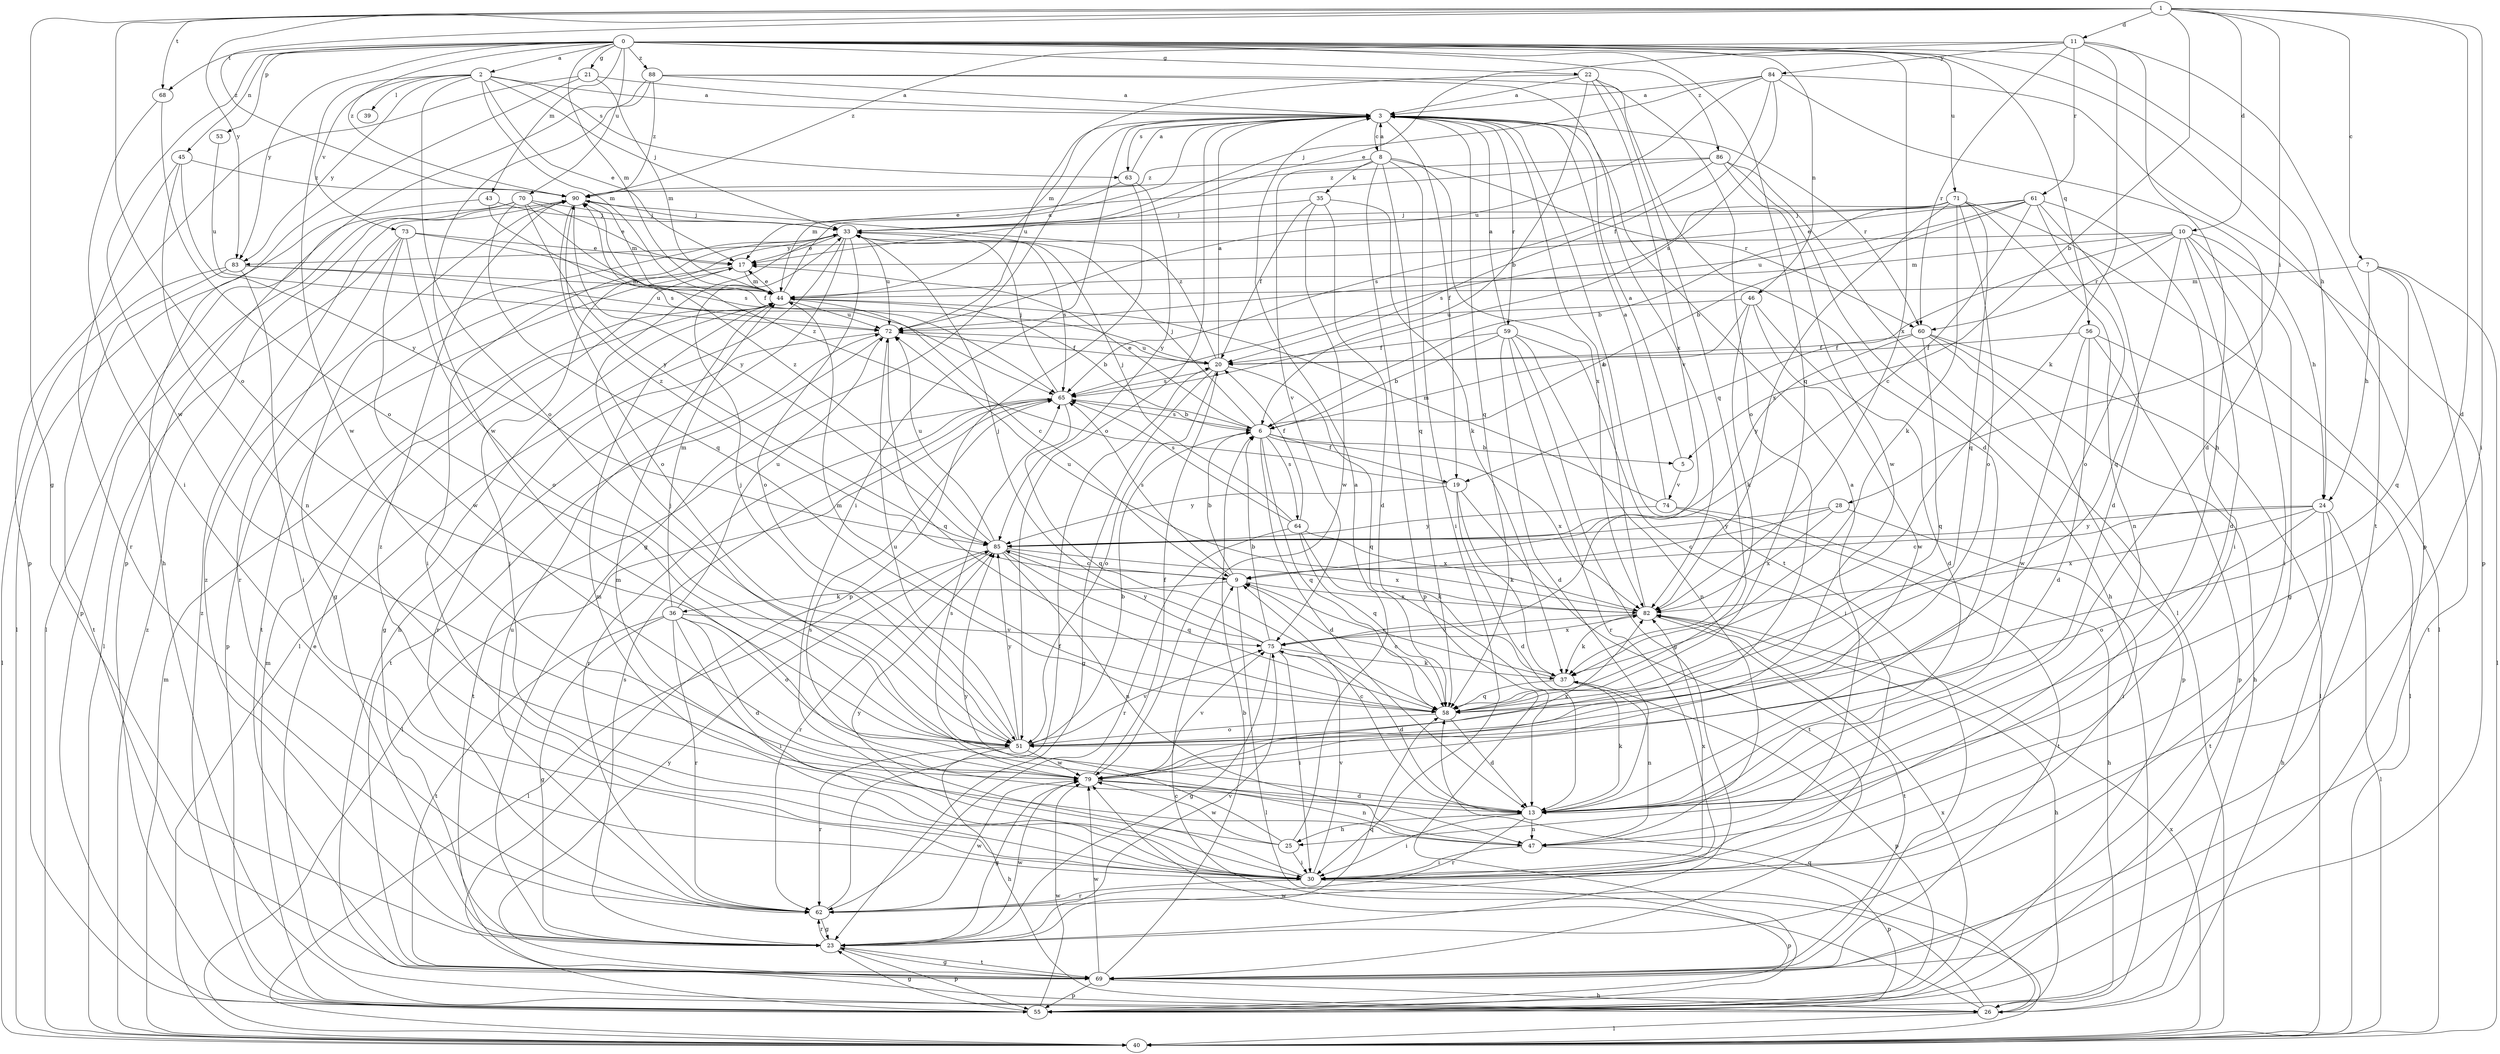 strict digraph  {
0;
1;
2;
3;
5;
6;
7;
8;
9;
10;
11;
13;
17;
19;
20;
21;
22;
23;
24;
25;
26;
28;
30;
33;
35;
36;
37;
39;
40;
43;
44;
45;
46;
47;
51;
53;
55;
56;
58;
59;
60;
61;
62;
63;
64;
65;
68;
69;
70;
71;
72;
73;
74;
75;
79;
82;
83;
84;
85;
86;
88;
90;
0 -> 2  [label=a];
0 -> 21  [label=g];
0 -> 22  [label=g];
0 -> 24  [label=h];
0 -> 43  [label=m];
0 -> 44  [label=m];
0 -> 45  [label=n];
0 -> 46  [label=n];
0 -> 53  [label=p];
0 -> 55  [label=p];
0 -> 56  [label=q];
0 -> 58  [label=q];
0 -> 68  [label=t];
0 -> 70  [label=u];
0 -> 71  [label=u];
0 -> 79  [label=w];
0 -> 82  [label=x];
0 -> 83  [label=y];
0 -> 86  [label=z];
0 -> 88  [label=z];
0 -> 90  [label=z];
1 -> 5  [label=b];
1 -> 7  [label=c];
1 -> 10  [label=d];
1 -> 11  [label=d];
1 -> 13  [label=d];
1 -> 23  [label=g];
1 -> 28  [label=i];
1 -> 30  [label=i];
1 -> 51  [label=o];
1 -> 68  [label=t];
1 -> 83  [label=y];
1 -> 90  [label=z];
2 -> 3  [label=a];
2 -> 17  [label=e];
2 -> 33  [label=j];
2 -> 39  [label=l];
2 -> 44  [label=m];
2 -> 51  [label=o];
2 -> 63  [label=s];
2 -> 73  [label=v];
2 -> 79  [label=w];
2 -> 83  [label=y];
3 -> 8  [label=c];
3 -> 19  [label=f];
3 -> 23  [label=g];
3 -> 30  [label=i];
3 -> 51  [label=o];
3 -> 58  [label=q];
3 -> 59  [label=r];
3 -> 60  [label=r];
3 -> 63  [label=s];
3 -> 69  [label=t];
3 -> 72  [label=u];
5 -> 3  [label=a];
5 -> 74  [label=v];
6 -> 5  [label=b];
6 -> 13  [label=d];
6 -> 17  [label=e];
6 -> 19  [label=f];
6 -> 33  [label=j];
6 -> 58  [label=q];
6 -> 64  [label=s];
6 -> 65  [label=s];
6 -> 82  [label=x];
7 -> 24  [label=h];
7 -> 40  [label=l];
7 -> 44  [label=m];
7 -> 58  [label=q];
7 -> 69  [label=t];
8 -> 3  [label=a];
8 -> 30  [label=i];
8 -> 35  [label=k];
8 -> 55  [label=p];
8 -> 58  [label=q];
8 -> 60  [label=r];
8 -> 75  [label=v];
8 -> 82  [label=x];
8 -> 90  [label=z];
9 -> 6  [label=b];
9 -> 36  [label=k];
9 -> 40  [label=l];
9 -> 65  [label=s];
9 -> 82  [label=x];
9 -> 90  [label=z];
10 -> 13  [label=d];
10 -> 19  [label=f];
10 -> 23  [label=g];
10 -> 24  [label=h];
10 -> 30  [label=i];
10 -> 44  [label=m];
10 -> 58  [label=q];
10 -> 60  [label=r];
10 -> 83  [label=y];
11 -> 17  [label=e];
11 -> 25  [label=h];
11 -> 37  [label=k];
11 -> 60  [label=r];
11 -> 61  [label=r];
11 -> 69  [label=t];
11 -> 84  [label=y];
11 -> 90  [label=z];
13 -> 9  [label=c];
13 -> 25  [label=h];
13 -> 30  [label=i];
13 -> 37  [label=k];
13 -> 47  [label=n];
13 -> 62  [label=r];
13 -> 65  [label=s];
17 -> 44  [label=m];
17 -> 55  [label=p];
17 -> 69  [label=t];
19 -> 13  [label=d];
19 -> 37  [label=k];
19 -> 69  [label=t];
19 -> 85  [label=y];
19 -> 90  [label=z];
20 -> 3  [label=a];
20 -> 23  [label=g];
20 -> 51  [label=o];
20 -> 58  [label=q];
20 -> 65  [label=s];
20 -> 72  [label=u];
20 -> 90  [label=z];
21 -> 3  [label=a];
21 -> 26  [label=h];
21 -> 44  [label=m];
21 -> 55  [label=p];
22 -> 3  [label=a];
22 -> 6  [label=b];
22 -> 44  [label=m];
22 -> 51  [label=o];
22 -> 58  [label=q];
22 -> 75  [label=v];
23 -> 55  [label=p];
23 -> 58  [label=q];
23 -> 62  [label=r];
23 -> 65  [label=s];
23 -> 69  [label=t];
23 -> 75  [label=v];
23 -> 79  [label=w];
23 -> 90  [label=z];
24 -> 9  [label=c];
24 -> 26  [label=h];
24 -> 40  [label=l];
24 -> 51  [label=o];
24 -> 69  [label=t];
24 -> 82  [label=x];
24 -> 85  [label=y];
25 -> 3  [label=a];
25 -> 30  [label=i];
25 -> 44  [label=m];
25 -> 79  [label=w];
25 -> 85  [label=y];
26 -> 9  [label=c];
26 -> 17  [label=e];
26 -> 40  [label=l];
26 -> 58  [label=q];
26 -> 79  [label=w];
28 -> 9  [label=c];
28 -> 30  [label=i];
28 -> 82  [label=x];
28 -> 85  [label=y];
30 -> 33  [label=j];
30 -> 44  [label=m];
30 -> 55  [label=p];
30 -> 62  [label=r];
30 -> 75  [label=v];
30 -> 82  [label=x];
30 -> 85  [label=y];
30 -> 90  [label=z];
33 -> 17  [label=e];
33 -> 23  [label=g];
33 -> 26  [label=h];
33 -> 30  [label=i];
33 -> 40  [label=l];
33 -> 51  [label=o];
33 -> 65  [label=s];
33 -> 72  [label=u];
35 -> 13  [label=d];
35 -> 20  [label=f];
35 -> 33  [label=j];
35 -> 37  [label=k];
35 -> 79  [label=w];
36 -> 13  [label=d];
36 -> 23  [label=g];
36 -> 30  [label=i];
36 -> 44  [label=m];
36 -> 51  [label=o];
36 -> 62  [label=r];
36 -> 69  [label=t];
36 -> 72  [label=u];
36 -> 75  [label=v];
37 -> 9  [label=c];
37 -> 47  [label=n];
37 -> 55  [label=p];
37 -> 58  [label=q];
40 -> 44  [label=m];
40 -> 82  [label=x];
40 -> 90  [label=z];
43 -> 33  [label=j];
43 -> 40  [label=l];
43 -> 65  [label=s];
44 -> 3  [label=a];
44 -> 6  [label=b];
44 -> 9  [label=c];
44 -> 17  [label=e];
44 -> 23  [label=g];
44 -> 72  [label=u];
45 -> 47  [label=n];
45 -> 62  [label=r];
45 -> 85  [label=y];
45 -> 90  [label=z];
46 -> 6  [label=b];
46 -> 13  [label=d];
46 -> 37  [label=k];
46 -> 72  [label=u];
46 -> 79  [label=w];
47 -> 3  [label=a];
47 -> 30  [label=i];
47 -> 55  [label=p];
47 -> 65  [label=s];
51 -> 6  [label=b];
51 -> 26  [label=h];
51 -> 33  [label=j];
51 -> 62  [label=r];
51 -> 72  [label=u];
51 -> 75  [label=v];
51 -> 79  [label=w];
51 -> 85  [label=y];
53 -> 72  [label=u];
55 -> 23  [label=g];
55 -> 44  [label=m];
55 -> 79  [label=w];
55 -> 82  [label=x];
55 -> 90  [label=z];
56 -> 13  [label=d];
56 -> 20  [label=f];
56 -> 40  [label=l];
56 -> 55  [label=p];
56 -> 79  [label=w];
58 -> 9  [label=c];
58 -> 13  [label=d];
58 -> 44  [label=m];
58 -> 51  [label=o];
59 -> 3  [label=a];
59 -> 6  [label=b];
59 -> 13  [label=d];
59 -> 20  [label=f];
59 -> 23  [label=g];
59 -> 30  [label=i];
59 -> 47  [label=n];
59 -> 62  [label=r];
60 -> 20  [label=f];
60 -> 26  [label=h];
60 -> 40  [label=l];
60 -> 55  [label=p];
60 -> 58  [label=q];
60 -> 85  [label=y];
61 -> 6  [label=b];
61 -> 9  [label=c];
61 -> 13  [label=d];
61 -> 17  [label=e];
61 -> 30  [label=i];
61 -> 33  [label=j];
61 -> 51  [label=o];
61 -> 72  [label=u];
62 -> 20  [label=f];
62 -> 23  [label=g];
62 -> 72  [label=u];
62 -> 79  [label=w];
63 -> 3  [label=a];
63 -> 44  [label=m];
63 -> 55  [label=p];
63 -> 85  [label=y];
64 -> 20  [label=f];
64 -> 33  [label=j];
64 -> 37  [label=k];
64 -> 58  [label=q];
64 -> 62  [label=r];
64 -> 65  [label=s];
64 -> 82  [label=x];
65 -> 6  [label=b];
65 -> 33  [label=j];
65 -> 40  [label=l];
65 -> 58  [label=q];
65 -> 62  [label=r];
65 -> 69  [label=t];
68 -> 30  [label=i];
68 -> 51  [label=o];
69 -> 6  [label=b];
69 -> 23  [label=g];
69 -> 26  [label=h];
69 -> 55  [label=p];
69 -> 79  [label=w];
69 -> 85  [label=y];
70 -> 17  [label=e];
70 -> 33  [label=j];
70 -> 40  [label=l];
70 -> 55  [label=p];
70 -> 58  [label=q];
70 -> 65  [label=s];
70 -> 85  [label=y];
71 -> 6  [label=b];
71 -> 33  [label=j];
71 -> 37  [label=k];
71 -> 40  [label=l];
71 -> 47  [label=n];
71 -> 51  [label=o];
71 -> 58  [label=q];
71 -> 65  [label=s];
71 -> 82  [label=x];
72 -> 20  [label=f];
72 -> 58  [label=q];
72 -> 62  [label=r];
72 -> 69  [label=t];
73 -> 17  [label=e];
73 -> 20  [label=f];
73 -> 40  [label=l];
73 -> 51  [label=o];
73 -> 62  [label=r];
73 -> 79  [label=w];
74 -> 3  [label=a];
74 -> 26  [label=h];
74 -> 44  [label=m];
74 -> 69  [label=t];
74 -> 85  [label=y];
75 -> 6  [label=b];
75 -> 13  [label=d];
75 -> 23  [label=g];
75 -> 30  [label=i];
75 -> 33  [label=j];
75 -> 37  [label=k];
75 -> 82  [label=x];
75 -> 85  [label=y];
79 -> 13  [label=d];
79 -> 20  [label=f];
79 -> 23  [label=g];
79 -> 33  [label=j];
79 -> 47  [label=n];
79 -> 75  [label=v];
79 -> 82  [label=x];
82 -> 3  [label=a];
82 -> 26  [label=h];
82 -> 37  [label=k];
82 -> 69  [label=t];
82 -> 72  [label=u];
82 -> 75  [label=v];
83 -> 30  [label=i];
83 -> 40  [label=l];
83 -> 44  [label=m];
83 -> 69  [label=t];
83 -> 72  [label=u];
84 -> 3  [label=a];
84 -> 13  [label=d];
84 -> 20  [label=f];
84 -> 33  [label=j];
84 -> 55  [label=p];
84 -> 65  [label=s];
84 -> 72  [label=u];
85 -> 9  [label=c];
85 -> 40  [label=l];
85 -> 47  [label=n];
85 -> 58  [label=q];
85 -> 62  [label=r];
85 -> 72  [label=u];
85 -> 82  [label=x];
85 -> 90  [label=z];
86 -> 17  [label=e];
86 -> 26  [label=h];
86 -> 40  [label=l];
86 -> 65  [label=s];
86 -> 79  [label=w];
86 -> 90  [label=z];
88 -> 3  [label=a];
88 -> 13  [label=d];
88 -> 55  [label=p];
88 -> 79  [label=w];
88 -> 82  [label=x];
88 -> 90  [label=z];
90 -> 33  [label=j];
90 -> 44  [label=m];
90 -> 51  [label=o];
90 -> 85  [label=y];
}
